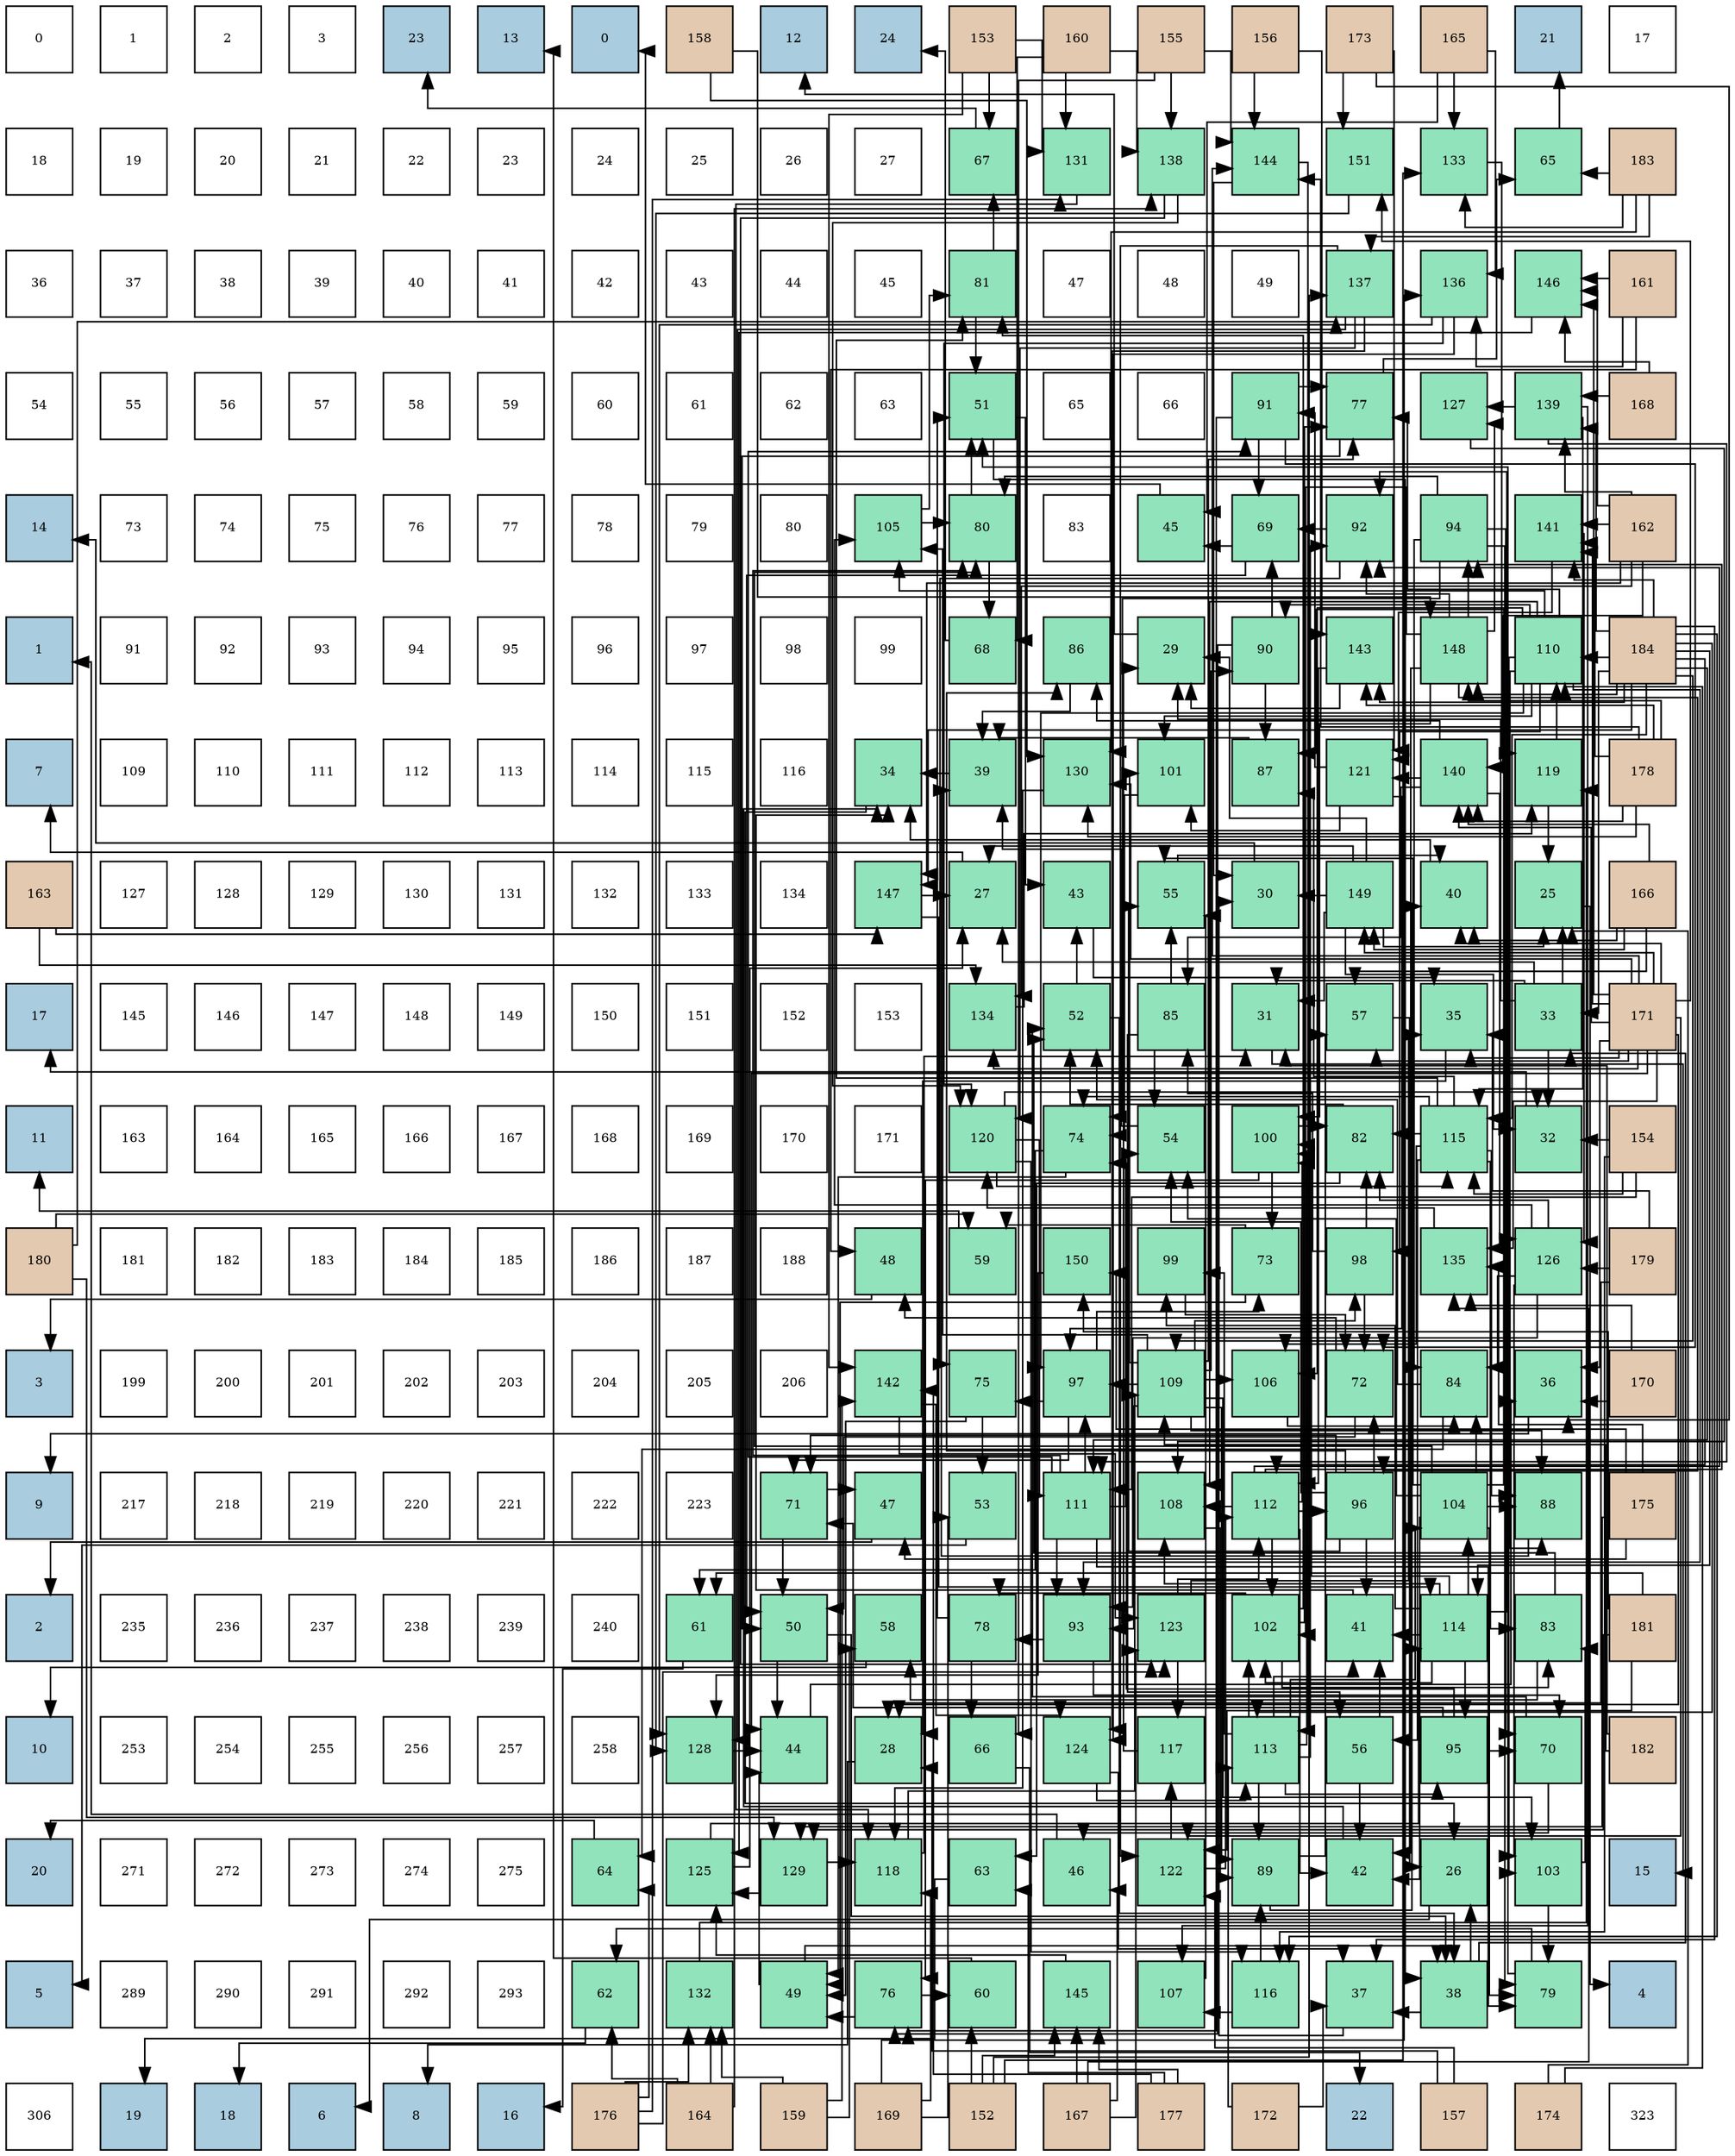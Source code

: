 digraph layout{
 rankdir=TB;
 splines=ortho;
 node [style=filled shape=square fixedsize=true width=0.6];
0[label="0", fontsize=8, fillcolor="#ffffff"];
1[label="1", fontsize=8, fillcolor="#ffffff"];
2[label="2", fontsize=8, fillcolor="#ffffff"];
3[label="3", fontsize=8, fillcolor="#ffffff"];
4[label="23", fontsize=8, fillcolor="#a9ccde"];
5[label="13", fontsize=8, fillcolor="#a9ccde"];
6[label="0", fontsize=8, fillcolor="#a9ccde"];
7[label="158", fontsize=8, fillcolor="#e3c9af"];
8[label="12", fontsize=8, fillcolor="#a9ccde"];
9[label="24", fontsize=8, fillcolor="#a9ccde"];
10[label="153", fontsize=8, fillcolor="#e3c9af"];
11[label="160", fontsize=8, fillcolor="#e3c9af"];
12[label="155", fontsize=8, fillcolor="#e3c9af"];
13[label="156", fontsize=8, fillcolor="#e3c9af"];
14[label="173", fontsize=8, fillcolor="#e3c9af"];
15[label="165", fontsize=8, fillcolor="#e3c9af"];
16[label="21", fontsize=8, fillcolor="#a9ccde"];
17[label="17", fontsize=8, fillcolor="#ffffff"];
18[label="18", fontsize=8, fillcolor="#ffffff"];
19[label="19", fontsize=8, fillcolor="#ffffff"];
20[label="20", fontsize=8, fillcolor="#ffffff"];
21[label="21", fontsize=8, fillcolor="#ffffff"];
22[label="22", fontsize=8, fillcolor="#ffffff"];
23[label="23", fontsize=8, fillcolor="#ffffff"];
24[label="24", fontsize=8, fillcolor="#ffffff"];
25[label="25", fontsize=8, fillcolor="#ffffff"];
26[label="26", fontsize=8, fillcolor="#ffffff"];
27[label="27", fontsize=8, fillcolor="#ffffff"];
28[label="67", fontsize=8, fillcolor="#91e3bb"];
29[label="131", fontsize=8, fillcolor="#91e3bb"];
30[label="138", fontsize=8, fillcolor="#91e3bb"];
31[label="144", fontsize=8, fillcolor="#91e3bb"];
32[label="151", fontsize=8, fillcolor="#91e3bb"];
33[label="133", fontsize=8, fillcolor="#91e3bb"];
34[label="65", fontsize=8, fillcolor="#91e3bb"];
35[label="183", fontsize=8, fillcolor="#e3c9af"];
36[label="36", fontsize=8, fillcolor="#ffffff"];
37[label="37", fontsize=8, fillcolor="#ffffff"];
38[label="38", fontsize=8, fillcolor="#ffffff"];
39[label="39", fontsize=8, fillcolor="#ffffff"];
40[label="40", fontsize=8, fillcolor="#ffffff"];
41[label="41", fontsize=8, fillcolor="#ffffff"];
42[label="42", fontsize=8, fillcolor="#ffffff"];
43[label="43", fontsize=8, fillcolor="#ffffff"];
44[label="44", fontsize=8, fillcolor="#ffffff"];
45[label="45", fontsize=8, fillcolor="#ffffff"];
46[label="81", fontsize=8, fillcolor="#91e3bb"];
47[label="47", fontsize=8, fillcolor="#ffffff"];
48[label="48", fontsize=8, fillcolor="#ffffff"];
49[label="49", fontsize=8, fillcolor="#ffffff"];
50[label="137", fontsize=8, fillcolor="#91e3bb"];
51[label="136", fontsize=8, fillcolor="#91e3bb"];
52[label="146", fontsize=8, fillcolor="#91e3bb"];
53[label="161", fontsize=8, fillcolor="#e3c9af"];
54[label="54", fontsize=8, fillcolor="#ffffff"];
55[label="55", fontsize=8, fillcolor="#ffffff"];
56[label="56", fontsize=8, fillcolor="#ffffff"];
57[label="57", fontsize=8, fillcolor="#ffffff"];
58[label="58", fontsize=8, fillcolor="#ffffff"];
59[label="59", fontsize=8, fillcolor="#ffffff"];
60[label="60", fontsize=8, fillcolor="#ffffff"];
61[label="61", fontsize=8, fillcolor="#ffffff"];
62[label="62", fontsize=8, fillcolor="#ffffff"];
63[label="63", fontsize=8, fillcolor="#ffffff"];
64[label="51", fontsize=8, fillcolor="#91e3bb"];
65[label="65", fontsize=8, fillcolor="#ffffff"];
66[label="66", fontsize=8, fillcolor="#ffffff"];
67[label="91", fontsize=8, fillcolor="#91e3bb"];
68[label="77", fontsize=8, fillcolor="#91e3bb"];
69[label="127", fontsize=8, fillcolor="#91e3bb"];
70[label="139", fontsize=8, fillcolor="#91e3bb"];
71[label="168", fontsize=8, fillcolor="#e3c9af"];
72[label="14", fontsize=8, fillcolor="#a9ccde"];
73[label="73", fontsize=8, fillcolor="#ffffff"];
74[label="74", fontsize=8, fillcolor="#ffffff"];
75[label="75", fontsize=8, fillcolor="#ffffff"];
76[label="76", fontsize=8, fillcolor="#ffffff"];
77[label="77", fontsize=8, fillcolor="#ffffff"];
78[label="78", fontsize=8, fillcolor="#ffffff"];
79[label="79", fontsize=8, fillcolor="#ffffff"];
80[label="80", fontsize=8, fillcolor="#ffffff"];
81[label="105", fontsize=8, fillcolor="#91e3bb"];
82[label="80", fontsize=8, fillcolor="#91e3bb"];
83[label="83", fontsize=8, fillcolor="#ffffff"];
84[label="45", fontsize=8, fillcolor="#91e3bb"];
85[label="69", fontsize=8, fillcolor="#91e3bb"];
86[label="92", fontsize=8, fillcolor="#91e3bb"];
87[label="94", fontsize=8, fillcolor="#91e3bb"];
88[label="141", fontsize=8, fillcolor="#91e3bb"];
89[label="162", fontsize=8, fillcolor="#e3c9af"];
90[label="1", fontsize=8, fillcolor="#a9ccde"];
91[label="91", fontsize=8, fillcolor="#ffffff"];
92[label="92", fontsize=8, fillcolor="#ffffff"];
93[label="93", fontsize=8, fillcolor="#ffffff"];
94[label="94", fontsize=8, fillcolor="#ffffff"];
95[label="95", fontsize=8, fillcolor="#ffffff"];
96[label="96", fontsize=8, fillcolor="#ffffff"];
97[label="97", fontsize=8, fillcolor="#ffffff"];
98[label="98", fontsize=8, fillcolor="#ffffff"];
99[label="99", fontsize=8, fillcolor="#ffffff"];
100[label="68", fontsize=8, fillcolor="#91e3bb"];
101[label="86", fontsize=8, fillcolor="#91e3bb"];
102[label="29", fontsize=8, fillcolor="#91e3bb"];
103[label="90", fontsize=8, fillcolor="#91e3bb"];
104[label="143", fontsize=8, fillcolor="#91e3bb"];
105[label="148", fontsize=8, fillcolor="#91e3bb"];
106[label="110", fontsize=8, fillcolor="#91e3bb"];
107[label="184", fontsize=8, fillcolor="#e3c9af"];
108[label="7", fontsize=8, fillcolor="#a9ccde"];
109[label="109", fontsize=8, fillcolor="#ffffff"];
110[label="110", fontsize=8, fillcolor="#ffffff"];
111[label="111", fontsize=8, fillcolor="#ffffff"];
112[label="112", fontsize=8, fillcolor="#ffffff"];
113[label="113", fontsize=8, fillcolor="#ffffff"];
114[label="114", fontsize=8, fillcolor="#ffffff"];
115[label="115", fontsize=8, fillcolor="#ffffff"];
116[label="116", fontsize=8, fillcolor="#ffffff"];
117[label="34", fontsize=8, fillcolor="#91e3bb"];
118[label="39", fontsize=8, fillcolor="#91e3bb"];
119[label="130", fontsize=8, fillcolor="#91e3bb"];
120[label="101", fontsize=8, fillcolor="#91e3bb"];
121[label="87", fontsize=8, fillcolor="#91e3bb"];
122[label="121", fontsize=8, fillcolor="#91e3bb"];
123[label="140", fontsize=8, fillcolor="#91e3bb"];
124[label="119", fontsize=8, fillcolor="#91e3bb"];
125[label="178", fontsize=8, fillcolor="#e3c9af"];
126[label="163", fontsize=8, fillcolor="#e3c9af"];
127[label="127", fontsize=8, fillcolor="#ffffff"];
128[label="128", fontsize=8, fillcolor="#ffffff"];
129[label="129", fontsize=8, fillcolor="#ffffff"];
130[label="130", fontsize=8, fillcolor="#ffffff"];
131[label="131", fontsize=8, fillcolor="#ffffff"];
132[label="132", fontsize=8, fillcolor="#ffffff"];
133[label="133", fontsize=8, fillcolor="#ffffff"];
134[label="134", fontsize=8, fillcolor="#ffffff"];
135[label="147", fontsize=8, fillcolor="#91e3bb"];
136[label="27", fontsize=8, fillcolor="#91e3bb"];
137[label="43", fontsize=8, fillcolor="#91e3bb"];
138[label="55", fontsize=8, fillcolor="#91e3bb"];
139[label="30", fontsize=8, fillcolor="#91e3bb"];
140[label="149", fontsize=8, fillcolor="#91e3bb"];
141[label="40", fontsize=8, fillcolor="#91e3bb"];
142[label="25", fontsize=8, fillcolor="#91e3bb"];
143[label="166", fontsize=8, fillcolor="#e3c9af"];
144[label="17", fontsize=8, fillcolor="#a9ccde"];
145[label="145", fontsize=8, fillcolor="#ffffff"];
146[label="146", fontsize=8, fillcolor="#ffffff"];
147[label="147", fontsize=8, fillcolor="#ffffff"];
148[label="148", fontsize=8, fillcolor="#ffffff"];
149[label="149", fontsize=8, fillcolor="#ffffff"];
150[label="150", fontsize=8, fillcolor="#ffffff"];
151[label="151", fontsize=8, fillcolor="#ffffff"];
152[label="152", fontsize=8, fillcolor="#ffffff"];
153[label="153", fontsize=8, fillcolor="#ffffff"];
154[label="134", fontsize=8, fillcolor="#91e3bb"];
155[label="52", fontsize=8, fillcolor="#91e3bb"];
156[label="85", fontsize=8, fillcolor="#91e3bb"];
157[label="31", fontsize=8, fillcolor="#91e3bb"];
158[label="57", fontsize=8, fillcolor="#91e3bb"];
159[label="35", fontsize=8, fillcolor="#91e3bb"];
160[label="33", fontsize=8, fillcolor="#91e3bb"];
161[label="171", fontsize=8, fillcolor="#e3c9af"];
162[label="11", fontsize=8, fillcolor="#a9ccde"];
163[label="163", fontsize=8, fillcolor="#ffffff"];
164[label="164", fontsize=8, fillcolor="#ffffff"];
165[label="165", fontsize=8, fillcolor="#ffffff"];
166[label="166", fontsize=8, fillcolor="#ffffff"];
167[label="167", fontsize=8, fillcolor="#ffffff"];
168[label="168", fontsize=8, fillcolor="#ffffff"];
169[label="169", fontsize=8, fillcolor="#ffffff"];
170[label="170", fontsize=8, fillcolor="#ffffff"];
171[label="171", fontsize=8, fillcolor="#ffffff"];
172[label="120", fontsize=8, fillcolor="#91e3bb"];
173[label="74", fontsize=8, fillcolor="#91e3bb"];
174[label="54", fontsize=8, fillcolor="#91e3bb"];
175[label="100", fontsize=8, fillcolor="#91e3bb"];
176[label="82", fontsize=8, fillcolor="#91e3bb"];
177[label="115", fontsize=8, fillcolor="#91e3bb"];
178[label="32", fontsize=8, fillcolor="#91e3bb"];
179[label="154", fontsize=8, fillcolor="#e3c9af"];
180[label="180", fontsize=8, fillcolor="#e3c9af"];
181[label="181", fontsize=8, fillcolor="#ffffff"];
182[label="182", fontsize=8, fillcolor="#ffffff"];
183[label="183", fontsize=8, fillcolor="#ffffff"];
184[label="184", fontsize=8, fillcolor="#ffffff"];
185[label="185", fontsize=8, fillcolor="#ffffff"];
186[label="186", fontsize=8, fillcolor="#ffffff"];
187[label="187", fontsize=8, fillcolor="#ffffff"];
188[label="188", fontsize=8, fillcolor="#ffffff"];
189[label="48", fontsize=8, fillcolor="#91e3bb"];
190[label="59", fontsize=8, fillcolor="#91e3bb"];
191[label="150", fontsize=8, fillcolor="#91e3bb"];
192[label="99", fontsize=8, fillcolor="#91e3bb"];
193[label="73", fontsize=8, fillcolor="#91e3bb"];
194[label="98", fontsize=8, fillcolor="#91e3bb"];
195[label="135", fontsize=8, fillcolor="#91e3bb"];
196[label="126", fontsize=8, fillcolor="#91e3bb"];
197[label="179", fontsize=8, fillcolor="#e3c9af"];
198[label="3", fontsize=8, fillcolor="#a9ccde"];
199[label="199", fontsize=8, fillcolor="#ffffff"];
200[label="200", fontsize=8, fillcolor="#ffffff"];
201[label="201", fontsize=8, fillcolor="#ffffff"];
202[label="202", fontsize=8, fillcolor="#ffffff"];
203[label="203", fontsize=8, fillcolor="#ffffff"];
204[label="204", fontsize=8, fillcolor="#ffffff"];
205[label="205", fontsize=8, fillcolor="#ffffff"];
206[label="206", fontsize=8, fillcolor="#ffffff"];
207[label="142", fontsize=8, fillcolor="#91e3bb"];
208[label="75", fontsize=8, fillcolor="#91e3bb"];
209[label="97", fontsize=8, fillcolor="#91e3bb"];
210[label="109", fontsize=8, fillcolor="#91e3bb"];
211[label="106", fontsize=8, fillcolor="#91e3bb"];
212[label="72", fontsize=8, fillcolor="#91e3bb"];
213[label="84", fontsize=8, fillcolor="#91e3bb"];
214[label="36", fontsize=8, fillcolor="#91e3bb"];
215[label="170", fontsize=8, fillcolor="#e3c9af"];
216[label="9", fontsize=8, fillcolor="#a9ccde"];
217[label="217", fontsize=8, fillcolor="#ffffff"];
218[label="218", fontsize=8, fillcolor="#ffffff"];
219[label="219", fontsize=8, fillcolor="#ffffff"];
220[label="220", fontsize=8, fillcolor="#ffffff"];
221[label="221", fontsize=8, fillcolor="#ffffff"];
222[label="222", fontsize=8, fillcolor="#ffffff"];
223[label="223", fontsize=8, fillcolor="#ffffff"];
224[label="71", fontsize=8, fillcolor="#91e3bb"];
225[label="47", fontsize=8, fillcolor="#91e3bb"];
226[label="53", fontsize=8, fillcolor="#91e3bb"];
227[label="111", fontsize=8, fillcolor="#91e3bb"];
228[label="108", fontsize=8, fillcolor="#91e3bb"];
229[label="112", fontsize=8, fillcolor="#91e3bb"];
230[label="96", fontsize=8, fillcolor="#91e3bb"];
231[label="104", fontsize=8, fillcolor="#91e3bb"];
232[label="88", fontsize=8, fillcolor="#91e3bb"];
233[label="175", fontsize=8, fillcolor="#e3c9af"];
234[label="2", fontsize=8, fillcolor="#a9ccde"];
235[label="235", fontsize=8, fillcolor="#ffffff"];
236[label="236", fontsize=8, fillcolor="#ffffff"];
237[label="237", fontsize=8, fillcolor="#ffffff"];
238[label="238", fontsize=8, fillcolor="#ffffff"];
239[label="239", fontsize=8, fillcolor="#ffffff"];
240[label="240", fontsize=8, fillcolor="#ffffff"];
241[label="61", fontsize=8, fillcolor="#91e3bb"];
242[label="50", fontsize=8, fillcolor="#91e3bb"];
243[label="58", fontsize=8, fillcolor="#91e3bb"];
244[label="78", fontsize=8, fillcolor="#91e3bb"];
245[label="93", fontsize=8, fillcolor="#91e3bb"];
246[label="123", fontsize=8, fillcolor="#91e3bb"];
247[label="102", fontsize=8, fillcolor="#91e3bb"];
248[label="41", fontsize=8, fillcolor="#91e3bb"];
249[label="114", fontsize=8, fillcolor="#91e3bb"];
250[label="83", fontsize=8, fillcolor="#91e3bb"];
251[label="181", fontsize=8, fillcolor="#e3c9af"];
252[label="10", fontsize=8, fillcolor="#a9ccde"];
253[label="253", fontsize=8, fillcolor="#ffffff"];
254[label="254", fontsize=8, fillcolor="#ffffff"];
255[label="255", fontsize=8, fillcolor="#ffffff"];
256[label="256", fontsize=8, fillcolor="#ffffff"];
257[label="257", fontsize=8, fillcolor="#ffffff"];
258[label="258", fontsize=8, fillcolor="#ffffff"];
259[label="128", fontsize=8, fillcolor="#91e3bb"];
260[label="44", fontsize=8, fillcolor="#91e3bb"];
261[label="28", fontsize=8, fillcolor="#91e3bb"];
262[label="66", fontsize=8, fillcolor="#91e3bb"];
263[label="124", fontsize=8, fillcolor="#91e3bb"];
264[label="117", fontsize=8, fillcolor="#91e3bb"];
265[label="113", fontsize=8, fillcolor="#91e3bb"];
266[label="56", fontsize=8, fillcolor="#91e3bb"];
267[label="95", fontsize=8, fillcolor="#91e3bb"];
268[label="70", fontsize=8, fillcolor="#91e3bb"];
269[label="182", fontsize=8, fillcolor="#e3c9af"];
270[label="20", fontsize=8, fillcolor="#a9ccde"];
271[label="271", fontsize=8, fillcolor="#ffffff"];
272[label="272", fontsize=8, fillcolor="#ffffff"];
273[label="273", fontsize=8, fillcolor="#ffffff"];
274[label="274", fontsize=8, fillcolor="#ffffff"];
275[label="275", fontsize=8, fillcolor="#ffffff"];
276[label="64", fontsize=8, fillcolor="#91e3bb"];
277[label="125", fontsize=8, fillcolor="#91e3bb"];
278[label="129", fontsize=8, fillcolor="#91e3bb"];
279[label="118", fontsize=8, fillcolor="#91e3bb"];
280[label="63", fontsize=8, fillcolor="#91e3bb"];
281[label="46", fontsize=8, fillcolor="#91e3bb"];
282[label="122", fontsize=8, fillcolor="#91e3bb"];
283[label="89", fontsize=8, fillcolor="#91e3bb"];
284[label="42", fontsize=8, fillcolor="#91e3bb"];
285[label="26", fontsize=8, fillcolor="#91e3bb"];
286[label="103", fontsize=8, fillcolor="#91e3bb"];
287[label="15", fontsize=8, fillcolor="#a9ccde"];
288[label="5", fontsize=8, fillcolor="#a9ccde"];
289[label="289", fontsize=8, fillcolor="#ffffff"];
290[label="290", fontsize=8, fillcolor="#ffffff"];
291[label="291", fontsize=8, fillcolor="#ffffff"];
292[label="292", fontsize=8, fillcolor="#ffffff"];
293[label="293", fontsize=8, fillcolor="#ffffff"];
294[label="62", fontsize=8, fillcolor="#91e3bb"];
295[label="132", fontsize=8, fillcolor="#91e3bb"];
296[label="49", fontsize=8, fillcolor="#91e3bb"];
297[label="76", fontsize=8, fillcolor="#91e3bb"];
298[label="60", fontsize=8, fillcolor="#91e3bb"];
299[label="145", fontsize=8, fillcolor="#91e3bb"];
300[label="107", fontsize=8, fillcolor="#91e3bb"];
301[label="116", fontsize=8, fillcolor="#91e3bb"];
302[label="37", fontsize=8, fillcolor="#91e3bb"];
303[label="38", fontsize=8, fillcolor="#91e3bb"];
304[label="79", fontsize=8, fillcolor="#91e3bb"];
305[label="4", fontsize=8, fillcolor="#a9ccde"];
306[label="306", fontsize=8, fillcolor="#ffffff"];
307[label="19", fontsize=8, fillcolor="#a9ccde"];
308[label="18", fontsize=8, fillcolor="#a9ccde"];
309[label="6", fontsize=8, fillcolor="#a9ccde"];
310[label="8", fontsize=8, fillcolor="#a9ccde"];
311[label="16", fontsize=8, fillcolor="#a9ccde"];
312[label="176", fontsize=8, fillcolor="#e3c9af"];
313[label="164", fontsize=8, fillcolor="#e3c9af"];
314[label="159", fontsize=8, fillcolor="#e3c9af"];
315[label="169", fontsize=8, fillcolor="#e3c9af"];
316[label="152", fontsize=8, fillcolor="#e3c9af"];
317[label="167", fontsize=8, fillcolor="#e3c9af"];
318[label="177", fontsize=8, fillcolor="#e3c9af"];
319[label="172", fontsize=8, fillcolor="#e3c9af"];
320[label="22", fontsize=8, fillcolor="#a9ccde"];
321[label="157", fontsize=8, fillcolor="#e3c9af"];
322[label="174", fontsize=8, fillcolor="#e3c9af"];
323[label="323", fontsize=8, fillcolor="#ffffff"];
edge [constraint=false, style=vis];142 -> 305;
285 -> 309;
136 -> 108;
261 -> 310;
102 -> 8;
139 -> 72;
157 -> 287;
178 -> 144;
160 -> 142;
160 -> 136;
160 -> 102;
160 -> 157;
160 -> 178;
117 -> 285;
159 -> 261;
214 -> 216;
302 -> 139;
303 -> 285;
303 -> 160;
303 -> 302;
118 -> 117;
141 -> 117;
248 -> 117;
284 -> 117;
137 -> 159;
260 -> 214;
84 -> 6;
281 -> 90;
225 -> 234;
189 -> 198;
296 -> 303;
296 -> 260;
242 -> 303;
242 -> 260;
64 -> 303;
64 -> 137;
155 -> 303;
155 -> 137;
226 -> 288;
174 -> 118;
138 -> 141;
266 -> 248;
266 -> 284;
158 -> 285;
243 -> 252;
190 -> 162;
298 -> 5;
241 -> 311;
294 -> 308;
280 -> 307;
276 -> 270;
34 -> 16;
262 -> 320;
28 -> 4;
100 -> 9;
85 -> 84;
85 -> 242;
268 -> 281;
268 -> 155;
224 -> 225;
224 -> 242;
212 -> 189;
212 -> 242;
193 -> 296;
193 -> 190;
173 -> 296;
173 -> 241;
208 -> 296;
208 -> 226;
297 -> 296;
297 -> 298;
68 -> 242;
68 -> 34;
244 -> 64;
244 -> 262;
304 -> 64;
304 -> 294;
82 -> 64;
82 -> 100;
46 -> 64;
46 -> 28;
176 -> 155;
176 -> 280;
250 -> 155;
250 -> 243;
213 -> 155;
213 -> 276;
156 -> 174;
156 -> 138;
156 -> 266;
101 -> 118;
121 -> 118;
232 -> 118;
283 -> 141;
283 -> 158;
103 -> 85;
103 -> 297;
103 -> 121;
67 -> 85;
67 -> 212;
67 -> 297;
67 -> 68;
86 -> 85;
86 -> 208;
245 -> 268;
245 -> 244;
87 -> 268;
87 -> 173;
87 -> 304;
87 -> 82;
87 -> 213;
267 -> 268;
267 -> 224;
267 -> 173;
230 -> 248;
230 -> 174;
230 -> 138;
230 -> 224;
230 -> 212;
230 -> 101;
209 -> 224;
209 -> 193;
209 -> 208;
194 -> 212;
194 -> 176;
194 -> 156;
192 -> 212;
175 -> 193;
175 -> 297;
175 -> 176;
120 -> 173;
247 -> 68;
247 -> 244;
247 -> 46;
247 -> 250;
286 -> 304;
286 -> 250;
231 -> 284;
231 -> 174;
231 -> 138;
231 -> 304;
231 -> 82;
231 -> 213;
231 -> 121;
231 -> 232;
81 -> 82;
81 -> 46;
211 -> 213;
300 -> 138;
228 -> 283;
210 -> 68;
210 -> 232;
210 -> 283;
210 -> 103;
210 -> 245;
210 -> 209;
210 -> 194;
210 -> 120;
210 -> 286;
210 -> 81;
210 -> 211;
106 -> 68;
106 -> 232;
106 -> 103;
106 -> 245;
106 -> 209;
106 -> 194;
106 -> 120;
106 -> 286;
106 -> 81;
106 -> 211;
106 -> 228;
227 -> 174;
227 -> 304;
227 -> 82;
227 -> 67;
227 -> 245;
227 -> 209;
229 -> 284;
229 -> 86;
229 -> 87;
229 -> 230;
229 -> 175;
229 -> 247;
229 -> 228;
265 -> 248;
265 -> 283;
265 -> 86;
265 -> 267;
265 -> 192;
265 -> 175;
265 -> 247;
265 -> 231;
249 -> 248;
249 -> 86;
249 -> 267;
249 -> 192;
249 -> 175;
249 -> 247;
249 -> 231;
249 -> 228;
177 -> 266;
177 -> 173;
177 -> 46;
177 -> 176;
177 -> 250;
177 -> 121;
177 -> 232;
177 -> 211;
301 -> 283;
301 -> 300;
264 -> 102;
279 -> 157;
279 -> 210;
124 -> 142;
124 -> 106;
172 -> 178;
172 -> 227;
172 -> 177;
172 -> 301;
122 -> 67;
122 -> 209;
122 -> 120;
282 -> 229;
282 -> 264;
246 -> 159;
246 -> 229;
246 -> 264;
263 -> 302;
263 -> 265;
277 -> 136;
277 -> 249;
196 -> 176;
196 -> 213;
196 -> 245;
196 -> 286;
196 -> 81;
69 -> 228;
259 -> 260;
278 -> 279;
278 -> 277;
119 -> 279;
29 -> 279;
295 -> 124;
33 -> 124;
154 -> 124;
195 -> 172;
51 -> 172;
51 -> 263;
51 -> 259;
50 -> 172;
50 -> 282;
50 -> 263;
50 -> 259;
30 -> 172;
30 -> 246;
70 -> 300;
70 -> 227;
70 -> 177;
70 -> 69;
123 -> 156;
123 -> 101;
123 -> 122;
123 -> 196;
88 -> 122;
88 -> 196;
207 -> 246;
207 -> 263;
104 -> 102;
104 -> 229;
31 -> 139;
31 -> 265;
299 -> 277;
52 -> 277;
135 -> 136;
135 -> 249;
105 -> 284;
105 -> 86;
105 -> 87;
105 -> 230;
105 -> 175;
105 -> 247;
105 -> 69;
140 -> 142;
140 -> 136;
140 -> 102;
140 -> 139;
140 -> 157;
140 -> 178;
191 -> 259;
32 -> 259;
316 -> 298;
316 -> 33;
316 -> 50;
316 -> 299;
10 -> 28;
10 -> 29;
10 -> 207;
179 -> 178;
179 -> 227;
179 -> 177;
179 -> 301;
12 -> 262;
12 -> 30;
12 -> 31;
13 -> 104;
13 -> 31;
321 -> 261;
321 -> 282;
7 -> 119;
7 -> 105;
314 -> 243;
314 -> 295;
314 -> 207;
11 -> 100;
11 -> 29;
11 -> 30;
53 -> 189;
53 -> 51;
53 -> 52;
89 -> 154;
89 -> 70;
89 -> 123;
89 -> 88;
89 -> 52;
89 -> 135;
126 -> 154;
126 -> 135;
313 -> 294;
313 -> 295;
313 -> 30;
15 -> 84;
15 -> 33;
15 -> 51;
143 -> 141;
143 -> 158;
143 -> 123;
143 -> 140;
317 -> 281;
317 -> 246;
317 -> 195;
317 -> 299;
71 -> 70;
71 -> 52;
315 -> 226;
315 -> 279;
315 -> 51;
215 -> 214;
215 -> 195;
161 -> 261;
161 -> 159;
161 -> 214;
161 -> 141;
161 -> 260;
161 -> 158;
161 -> 282;
161 -> 119;
161 -> 154;
161 -> 195;
161 -> 123;
161 -> 88;
161 -> 31;
161 -> 52;
161 -> 140;
161 -> 32;
319 -> 302;
319 -> 265;
14 -> 214;
14 -> 122;
14 -> 32;
322 -> 142;
322 -> 106;
233 -> 225;
233 -> 278;
233 -> 195;
233 -> 191;
312 -> 276;
312 -> 246;
312 -> 29;
312 -> 295;
318 -> 280;
318 -> 207;
318 -> 299;
125 -> 119;
125 -> 123;
125 -> 88;
125 -> 104;
125 -> 31;
125 -> 105;
197 -> 261;
197 -> 159;
197 -> 196;
180 -> 190;
180 -> 278;
180 -> 50;
251 -> 241;
251 -> 282;
251 -> 278;
251 -> 191;
269 -> 157;
269 -> 210;
35 -> 34;
35 -> 119;
35 -> 33;
35 -> 50;
107 -> 160;
107 -> 302;
107 -> 210;
107 -> 106;
107 -> 227;
107 -> 229;
107 -> 265;
107 -> 249;
107 -> 177;
107 -> 301;
107 -> 70;
107 -> 88;
107 -> 104;
107 -> 135;
107 -> 105;
edge [constraint=true, style=invis];
0 -> 18 -> 36 -> 54 -> 72 -> 90 -> 108 -> 126 -> 144 -> 162 -> 180 -> 198 -> 216 -> 234 -> 252 -> 270 -> 288 -> 306;
1 -> 19 -> 37 -> 55 -> 73 -> 91 -> 109 -> 127 -> 145 -> 163 -> 181 -> 199 -> 217 -> 235 -> 253 -> 271 -> 289 -> 307;
2 -> 20 -> 38 -> 56 -> 74 -> 92 -> 110 -> 128 -> 146 -> 164 -> 182 -> 200 -> 218 -> 236 -> 254 -> 272 -> 290 -> 308;
3 -> 21 -> 39 -> 57 -> 75 -> 93 -> 111 -> 129 -> 147 -> 165 -> 183 -> 201 -> 219 -> 237 -> 255 -> 273 -> 291 -> 309;
4 -> 22 -> 40 -> 58 -> 76 -> 94 -> 112 -> 130 -> 148 -> 166 -> 184 -> 202 -> 220 -> 238 -> 256 -> 274 -> 292 -> 310;
5 -> 23 -> 41 -> 59 -> 77 -> 95 -> 113 -> 131 -> 149 -> 167 -> 185 -> 203 -> 221 -> 239 -> 257 -> 275 -> 293 -> 311;
6 -> 24 -> 42 -> 60 -> 78 -> 96 -> 114 -> 132 -> 150 -> 168 -> 186 -> 204 -> 222 -> 240 -> 258 -> 276 -> 294 -> 312;
7 -> 25 -> 43 -> 61 -> 79 -> 97 -> 115 -> 133 -> 151 -> 169 -> 187 -> 205 -> 223 -> 241 -> 259 -> 277 -> 295 -> 313;
8 -> 26 -> 44 -> 62 -> 80 -> 98 -> 116 -> 134 -> 152 -> 170 -> 188 -> 206 -> 224 -> 242 -> 260 -> 278 -> 296 -> 314;
9 -> 27 -> 45 -> 63 -> 81 -> 99 -> 117 -> 135 -> 153 -> 171 -> 189 -> 207 -> 225 -> 243 -> 261 -> 279 -> 297 -> 315;
10 -> 28 -> 46 -> 64 -> 82 -> 100 -> 118 -> 136 -> 154 -> 172 -> 190 -> 208 -> 226 -> 244 -> 262 -> 280 -> 298 -> 316;
11 -> 29 -> 47 -> 65 -> 83 -> 101 -> 119 -> 137 -> 155 -> 173 -> 191 -> 209 -> 227 -> 245 -> 263 -> 281 -> 299 -> 317;
12 -> 30 -> 48 -> 66 -> 84 -> 102 -> 120 -> 138 -> 156 -> 174 -> 192 -> 210 -> 228 -> 246 -> 264 -> 282 -> 300 -> 318;
13 -> 31 -> 49 -> 67 -> 85 -> 103 -> 121 -> 139 -> 157 -> 175 -> 193 -> 211 -> 229 -> 247 -> 265 -> 283 -> 301 -> 319;
14 -> 32 -> 50 -> 68 -> 86 -> 104 -> 122 -> 140 -> 158 -> 176 -> 194 -> 212 -> 230 -> 248 -> 266 -> 284 -> 302 -> 320;
15 -> 33 -> 51 -> 69 -> 87 -> 105 -> 123 -> 141 -> 159 -> 177 -> 195 -> 213 -> 231 -> 249 -> 267 -> 285 -> 303 -> 321;
16 -> 34 -> 52 -> 70 -> 88 -> 106 -> 124 -> 142 -> 160 -> 178 -> 196 -> 214 -> 232 -> 250 -> 268 -> 286 -> 304 -> 322;
17 -> 35 -> 53 -> 71 -> 89 -> 107 -> 125 -> 143 -> 161 -> 179 -> 197 -> 215 -> 233 -> 251 -> 269 -> 287 -> 305 -> 323;
rank = same {0 -> 1 -> 2 -> 3 -> 4 -> 5 -> 6 -> 7 -> 8 -> 9 -> 10 -> 11 -> 12 -> 13 -> 14 -> 15 -> 16 -> 17};
rank = same {18 -> 19 -> 20 -> 21 -> 22 -> 23 -> 24 -> 25 -> 26 -> 27 -> 28 -> 29 -> 30 -> 31 -> 32 -> 33 -> 34 -> 35};
rank = same {36 -> 37 -> 38 -> 39 -> 40 -> 41 -> 42 -> 43 -> 44 -> 45 -> 46 -> 47 -> 48 -> 49 -> 50 -> 51 -> 52 -> 53};
rank = same {54 -> 55 -> 56 -> 57 -> 58 -> 59 -> 60 -> 61 -> 62 -> 63 -> 64 -> 65 -> 66 -> 67 -> 68 -> 69 -> 70 -> 71};
rank = same {72 -> 73 -> 74 -> 75 -> 76 -> 77 -> 78 -> 79 -> 80 -> 81 -> 82 -> 83 -> 84 -> 85 -> 86 -> 87 -> 88 -> 89};
rank = same {90 -> 91 -> 92 -> 93 -> 94 -> 95 -> 96 -> 97 -> 98 -> 99 -> 100 -> 101 -> 102 -> 103 -> 104 -> 105 -> 106 -> 107};
rank = same {108 -> 109 -> 110 -> 111 -> 112 -> 113 -> 114 -> 115 -> 116 -> 117 -> 118 -> 119 -> 120 -> 121 -> 122 -> 123 -> 124 -> 125};
rank = same {126 -> 127 -> 128 -> 129 -> 130 -> 131 -> 132 -> 133 -> 134 -> 135 -> 136 -> 137 -> 138 -> 139 -> 140 -> 141 -> 142 -> 143};
rank = same {144 -> 145 -> 146 -> 147 -> 148 -> 149 -> 150 -> 151 -> 152 -> 153 -> 154 -> 155 -> 156 -> 157 -> 158 -> 159 -> 160 -> 161};
rank = same {162 -> 163 -> 164 -> 165 -> 166 -> 167 -> 168 -> 169 -> 170 -> 171 -> 172 -> 173 -> 174 -> 175 -> 176 -> 177 -> 178 -> 179};
rank = same {180 -> 181 -> 182 -> 183 -> 184 -> 185 -> 186 -> 187 -> 188 -> 189 -> 190 -> 191 -> 192 -> 193 -> 194 -> 195 -> 196 -> 197};
rank = same {198 -> 199 -> 200 -> 201 -> 202 -> 203 -> 204 -> 205 -> 206 -> 207 -> 208 -> 209 -> 210 -> 211 -> 212 -> 213 -> 214 -> 215};
rank = same {216 -> 217 -> 218 -> 219 -> 220 -> 221 -> 222 -> 223 -> 224 -> 225 -> 226 -> 227 -> 228 -> 229 -> 230 -> 231 -> 232 -> 233};
rank = same {234 -> 235 -> 236 -> 237 -> 238 -> 239 -> 240 -> 241 -> 242 -> 243 -> 244 -> 245 -> 246 -> 247 -> 248 -> 249 -> 250 -> 251};
rank = same {252 -> 253 -> 254 -> 255 -> 256 -> 257 -> 258 -> 259 -> 260 -> 261 -> 262 -> 263 -> 264 -> 265 -> 266 -> 267 -> 268 -> 269};
rank = same {270 -> 271 -> 272 -> 273 -> 274 -> 275 -> 276 -> 277 -> 278 -> 279 -> 280 -> 281 -> 282 -> 283 -> 284 -> 285 -> 286 -> 287};
rank = same {288 -> 289 -> 290 -> 291 -> 292 -> 293 -> 294 -> 295 -> 296 -> 297 -> 298 -> 299 -> 300 -> 301 -> 302 -> 303 -> 304 -> 305};
rank = same {306 -> 307 -> 308 -> 309 -> 310 -> 311 -> 312 -> 313 -> 314 -> 315 -> 316 -> 317 -> 318 -> 319 -> 320 -> 321 -> 322 -> 323};
}